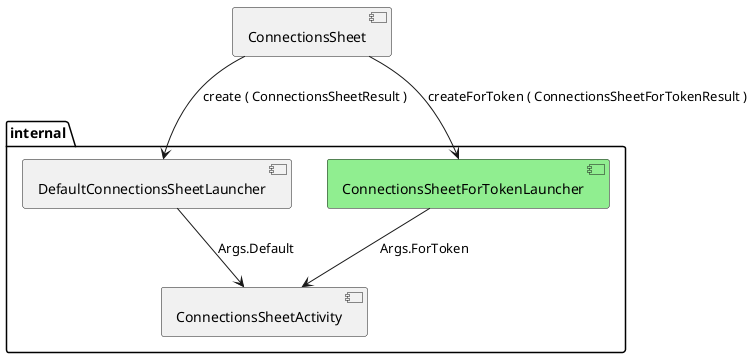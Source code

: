@startuml
'https://plantuml.com/sequence-diagram

@startuml
[ConnectionsSheet] as C


package internal {
[DefaultConnectionsSheetLauncher] as DL
[ConnectionsSheetForTokenLauncher] as TL #LightGreen
[ConnectionsSheetActivity] as A
}


C --> DL: create ( ConnectionsSheetResult )
C --> TL: createForToken ( ConnectionsSheetForTokenResult )
DL --> A: Args.Default
TL --> A: Args.ForToken

@enduml
